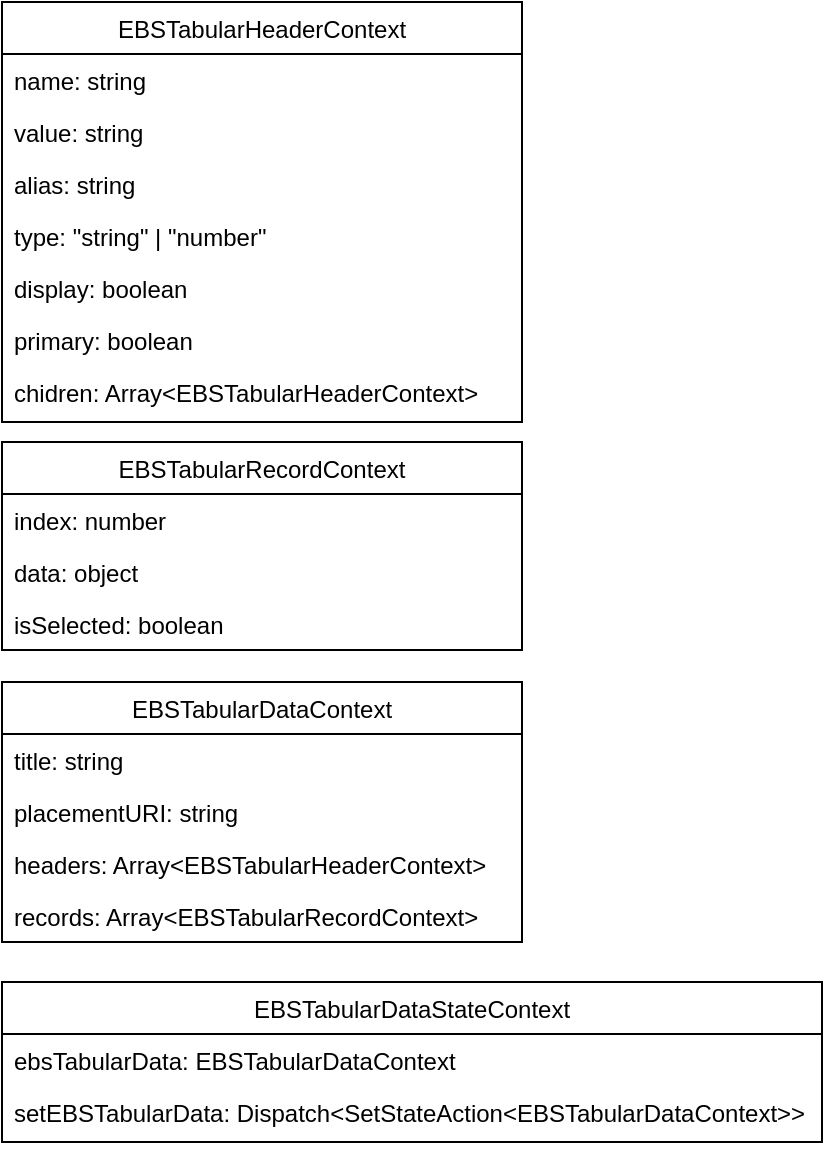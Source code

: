 <mxfile version="14.6.13" type="device"><diagram id="7mtXrO_loNnCZUKJZSV4" name="페이지-1"><mxGraphModel dx="1112" dy="593" grid="1" gridSize="10" guides="1" tooltips="1" connect="1" arrows="1" fold="1" page="1" pageScale="1" pageWidth="1100" pageHeight="850" math="0" shadow="0"><root><mxCell id="0"/><mxCell id="1" parent="0"/><mxCell id="L41n-F6XxUCotNWQq0-n-1" value="EBSTabularHeaderContext" style="swimlane;fontStyle=0;childLayout=stackLayout;horizontal=1;startSize=26;fillColor=none;horizontalStack=0;resizeParent=1;resizeParentMax=0;resizeLast=0;collapsible=1;marginBottom=0;" vertex="1" parent="1"><mxGeometry x="130" y="20" width="260" height="210" as="geometry"/></mxCell><mxCell id="L41n-F6XxUCotNWQq0-n-2" value="name: string" style="text;strokeColor=none;fillColor=none;align=left;verticalAlign=top;spacingLeft=4;spacingRight=4;overflow=hidden;rotatable=0;points=[[0,0.5],[1,0.5]];portConstraint=eastwest;" vertex="1" parent="L41n-F6XxUCotNWQq0-n-1"><mxGeometry y="26" width="260" height="26" as="geometry"/></mxCell><mxCell id="L41n-F6XxUCotNWQq0-n-3" value="value: string" style="text;strokeColor=none;fillColor=none;align=left;verticalAlign=top;spacingLeft=4;spacingRight=4;overflow=hidden;rotatable=0;points=[[0,0.5],[1,0.5]];portConstraint=eastwest;" vertex="1" parent="L41n-F6XxUCotNWQq0-n-1"><mxGeometry y="52" width="260" height="26" as="geometry"/></mxCell><mxCell id="L41n-F6XxUCotNWQq0-n-4" value="alias: string" style="text;strokeColor=none;fillColor=none;align=left;verticalAlign=top;spacingLeft=4;spacingRight=4;overflow=hidden;rotatable=0;points=[[0,0.5],[1,0.5]];portConstraint=eastwest;" vertex="1" parent="L41n-F6XxUCotNWQq0-n-1"><mxGeometry y="78" width="260" height="26" as="geometry"/></mxCell><mxCell id="L41n-F6XxUCotNWQq0-n-5" value="type: &quot;string&quot; | &quot;number&quot;" style="text;strokeColor=none;fillColor=none;align=left;verticalAlign=top;spacingLeft=4;spacingRight=4;overflow=hidden;rotatable=0;points=[[0,0.5],[1,0.5]];portConstraint=eastwest;" vertex="1" parent="L41n-F6XxUCotNWQq0-n-1"><mxGeometry y="104" width="260" height="26" as="geometry"/></mxCell><mxCell id="L41n-F6XxUCotNWQq0-n-6" value="display: boolean" style="text;strokeColor=none;fillColor=none;align=left;verticalAlign=top;spacingLeft=4;spacingRight=4;overflow=hidden;rotatable=0;points=[[0,0.5],[1,0.5]];portConstraint=eastwest;" vertex="1" parent="L41n-F6XxUCotNWQq0-n-1"><mxGeometry y="130" width="260" height="26" as="geometry"/></mxCell><mxCell id="L41n-F6XxUCotNWQq0-n-7" value="primary: boolean" style="text;strokeColor=none;fillColor=none;align=left;verticalAlign=top;spacingLeft=4;spacingRight=4;overflow=hidden;rotatable=0;points=[[0,0.5],[1,0.5]];portConstraint=eastwest;" vertex="1" parent="L41n-F6XxUCotNWQq0-n-1"><mxGeometry y="156" width="260" height="26" as="geometry"/></mxCell><mxCell id="L41n-F6XxUCotNWQq0-n-8" value="chidren: Array&lt;EBSTabularHeaderContext&gt;" style="text;strokeColor=none;fillColor=none;align=left;verticalAlign=top;spacingLeft=4;spacingRight=4;overflow=hidden;rotatable=0;points=[[0,0.5],[1,0.5]];portConstraint=eastwest;" vertex="1" parent="L41n-F6XxUCotNWQq0-n-1"><mxGeometry y="182" width="260" height="28" as="geometry"/></mxCell><mxCell id="L41n-F6XxUCotNWQq0-n-9" value="EBSTabularRecordContext" style="swimlane;fontStyle=0;childLayout=stackLayout;horizontal=1;startSize=26;fillColor=none;horizontalStack=0;resizeParent=1;resizeParentMax=0;resizeLast=0;collapsible=1;marginBottom=0;" vertex="1" parent="1"><mxGeometry x="130" y="240" width="260" height="104" as="geometry"/></mxCell><mxCell id="L41n-F6XxUCotNWQq0-n-10" value="index: number" style="text;strokeColor=none;fillColor=none;align=left;verticalAlign=top;spacingLeft=4;spacingRight=4;overflow=hidden;rotatable=0;points=[[0,0.5],[1,0.5]];portConstraint=eastwest;" vertex="1" parent="L41n-F6XxUCotNWQq0-n-9"><mxGeometry y="26" width="260" height="26" as="geometry"/></mxCell><mxCell id="L41n-F6XxUCotNWQq0-n-11" value="data: object" style="text;strokeColor=none;fillColor=none;align=left;verticalAlign=top;spacingLeft=4;spacingRight=4;overflow=hidden;rotatable=0;points=[[0,0.5],[1,0.5]];portConstraint=eastwest;" vertex="1" parent="L41n-F6XxUCotNWQq0-n-9"><mxGeometry y="52" width="260" height="26" as="geometry"/></mxCell><mxCell id="L41n-F6XxUCotNWQq0-n-12" value="isSelected: boolean" style="text;strokeColor=none;fillColor=none;align=left;verticalAlign=top;spacingLeft=4;spacingRight=4;overflow=hidden;rotatable=0;points=[[0,0.5],[1,0.5]];portConstraint=eastwest;" vertex="1" parent="L41n-F6XxUCotNWQq0-n-9"><mxGeometry y="78" width="260" height="26" as="geometry"/></mxCell><mxCell id="L41n-F6XxUCotNWQq0-n-13" value="EBSTabularDataContext" style="swimlane;fontStyle=0;childLayout=stackLayout;horizontal=1;startSize=26;fillColor=none;horizontalStack=0;resizeParent=1;resizeParentMax=0;resizeLast=0;collapsible=1;marginBottom=0;" vertex="1" parent="1"><mxGeometry x="130" y="360" width="260" height="130" as="geometry"/></mxCell><mxCell id="L41n-F6XxUCotNWQq0-n-14" value="title: string" style="text;strokeColor=none;fillColor=none;align=left;verticalAlign=top;spacingLeft=4;spacingRight=4;overflow=hidden;rotatable=0;points=[[0,0.5],[1,0.5]];portConstraint=eastwest;" vertex="1" parent="L41n-F6XxUCotNWQq0-n-13"><mxGeometry y="26" width="260" height="26" as="geometry"/></mxCell><mxCell id="L41n-F6XxUCotNWQq0-n-15" value="placementURI: string" style="text;strokeColor=none;fillColor=none;align=left;verticalAlign=top;spacingLeft=4;spacingRight=4;overflow=hidden;rotatable=0;points=[[0,0.5],[1,0.5]];portConstraint=eastwest;" vertex="1" parent="L41n-F6XxUCotNWQq0-n-13"><mxGeometry y="52" width="260" height="26" as="geometry"/></mxCell><mxCell id="L41n-F6XxUCotNWQq0-n-16" value="headers: Array&lt;EBSTabularHeaderContext&gt;" style="text;strokeColor=none;fillColor=none;align=left;verticalAlign=top;spacingLeft=4;spacingRight=4;overflow=hidden;rotatable=0;points=[[0,0.5],[1,0.5]];portConstraint=eastwest;" vertex="1" parent="L41n-F6XxUCotNWQq0-n-13"><mxGeometry y="78" width="260" height="26" as="geometry"/></mxCell><mxCell id="L41n-F6XxUCotNWQq0-n-17" value="records: Array&lt;EBSTabularRecordContext&gt;" style="text;strokeColor=none;fillColor=none;align=left;verticalAlign=top;spacingLeft=4;spacingRight=4;overflow=hidden;rotatable=0;points=[[0,0.5],[1,0.5]];portConstraint=eastwest;" vertex="1" parent="L41n-F6XxUCotNWQq0-n-13"><mxGeometry y="104" width="260" height="26" as="geometry"/></mxCell><mxCell id="L41n-F6XxUCotNWQq0-n-18" value="EBSTabularDataStateContext" style="swimlane;fontStyle=0;childLayout=stackLayout;horizontal=1;startSize=26;fillColor=none;horizontalStack=0;resizeParent=1;resizeParentMax=0;resizeLast=0;collapsible=1;marginBottom=0;" vertex="1" parent="1"><mxGeometry x="130" y="510" width="410" height="80" as="geometry"/></mxCell><mxCell id="L41n-F6XxUCotNWQq0-n-19" value="ebsTabularData: EBSTabularDataContext" style="text;strokeColor=none;fillColor=none;align=left;verticalAlign=top;spacingLeft=4;spacingRight=4;overflow=hidden;rotatable=0;points=[[0,0.5],[1,0.5]];portConstraint=eastwest;" vertex="1" parent="L41n-F6XxUCotNWQq0-n-18"><mxGeometry y="26" width="410" height="26" as="geometry"/></mxCell><mxCell id="L41n-F6XxUCotNWQq0-n-20" value="setEBSTabularData: Dispatch&lt;SetStateAction&lt;EBSTabularDataContext&gt;&gt;" style="text;strokeColor=none;fillColor=none;align=left;verticalAlign=top;spacingLeft=4;spacingRight=4;overflow=hidden;rotatable=0;points=[[0,0.5],[1,0.5]];portConstraint=eastwest;" vertex="1" parent="L41n-F6XxUCotNWQq0-n-18"><mxGeometry y="52" width="410" height="28" as="geometry"/></mxCell></root></mxGraphModel></diagram></mxfile>